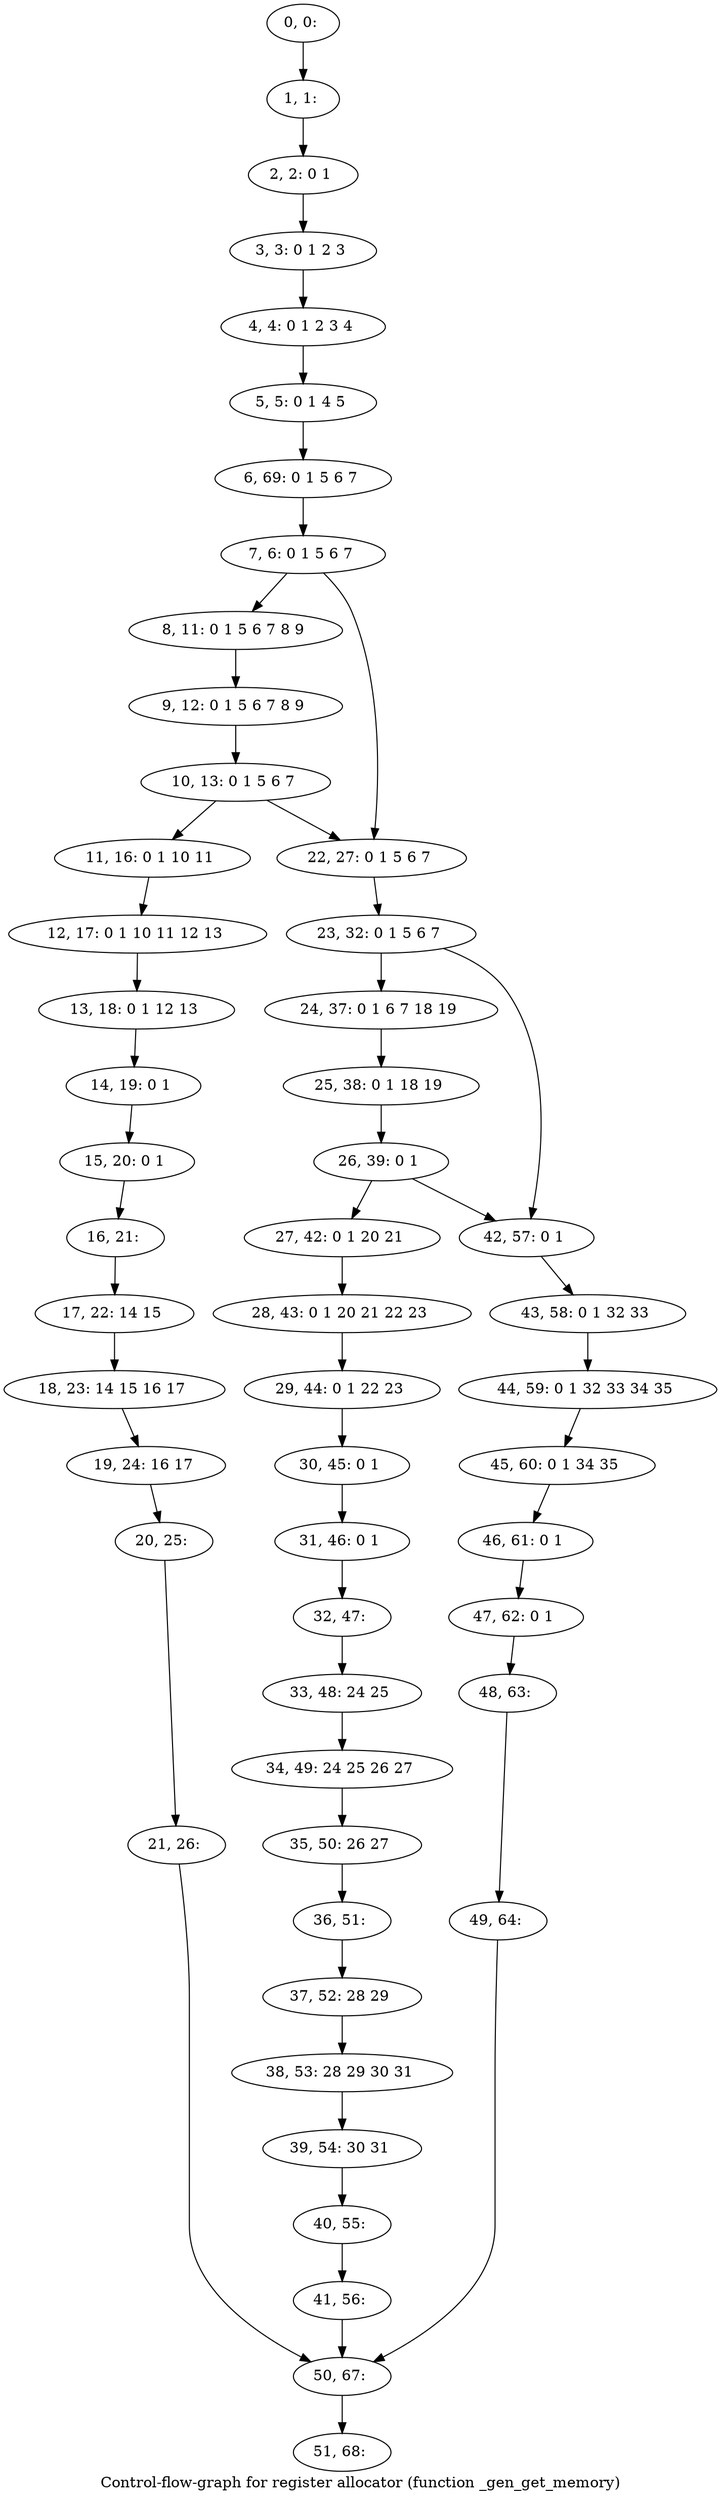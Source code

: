 digraph G {
graph [label="Control-flow-graph for register allocator (function _gen_get_memory)"]
0[label="0, 0: "];
1[label="1, 1: "];
2[label="2, 2: 0 1 "];
3[label="3, 3: 0 1 2 3 "];
4[label="4, 4: 0 1 2 3 4 "];
5[label="5, 5: 0 1 4 5 "];
6[label="6, 69: 0 1 5 6 7 "];
7[label="7, 6: 0 1 5 6 7 "];
8[label="8, 11: 0 1 5 6 7 8 9 "];
9[label="9, 12: 0 1 5 6 7 8 9 "];
10[label="10, 13: 0 1 5 6 7 "];
11[label="11, 16: 0 1 10 11 "];
12[label="12, 17: 0 1 10 11 12 13 "];
13[label="13, 18: 0 1 12 13 "];
14[label="14, 19: 0 1 "];
15[label="15, 20: 0 1 "];
16[label="16, 21: "];
17[label="17, 22: 14 15 "];
18[label="18, 23: 14 15 16 17 "];
19[label="19, 24: 16 17 "];
20[label="20, 25: "];
21[label="21, 26: "];
22[label="22, 27: 0 1 5 6 7 "];
23[label="23, 32: 0 1 5 6 7 "];
24[label="24, 37: 0 1 6 7 18 19 "];
25[label="25, 38: 0 1 18 19 "];
26[label="26, 39: 0 1 "];
27[label="27, 42: 0 1 20 21 "];
28[label="28, 43: 0 1 20 21 22 23 "];
29[label="29, 44: 0 1 22 23 "];
30[label="30, 45: 0 1 "];
31[label="31, 46: 0 1 "];
32[label="32, 47: "];
33[label="33, 48: 24 25 "];
34[label="34, 49: 24 25 26 27 "];
35[label="35, 50: 26 27 "];
36[label="36, 51: "];
37[label="37, 52: 28 29 "];
38[label="38, 53: 28 29 30 31 "];
39[label="39, 54: 30 31 "];
40[label="40, 55: "];
41[label="41, 56: "];
42[label="42, 57: 0 1 "];
43[label="43, 58: 0 1 32 33 "];
44[label="44, 59: 0 1 32 33 34 35 "];
45[label="45, 60: 0 1 34 35 "];
46[label="46, 61: 0 1 "];
47[label="47, 62: 0 1 "];
48[label="48, 63: "];
49[label="49, 64: "];
50[label="50, 67: "];
51[label="51, 68: "];
0->1 ;
1->2 ;
2->3 ;
3->4 ;
4->5 ;
5->6 ;
6->7 ;
7->8 ;
7->22 ;
8->9 ;
9->10 ;
10->11 ;
10->22 ;
11->12 ;
12->13 ;
13->14 ;
14->15 ;
15->16 ;
16->17 ;
17->18 ;
18->19 ;
19->20 ;
20->21 ;
21->50 ;
22->23 ;
23->24 ;
23->42 ;
24->25 ;
25->26 ;
26->27 ;
26->42 ;
27->28 ;
28->29 ;
29->30 ;
30->31 ;
31->32 ;
32->33 ;
33->34 ;
34->35 ;
35->36 ;
36->37 ;
37->38 ;
38->39 ;
39->40 ;
40->41 ;
41->50 ;
42->43 ;
43->44 ;
44->45 ;
45->46 ;
46->47 ;
47->48 ;
48->49 ;
49->50 ;
50->51 ;
}
